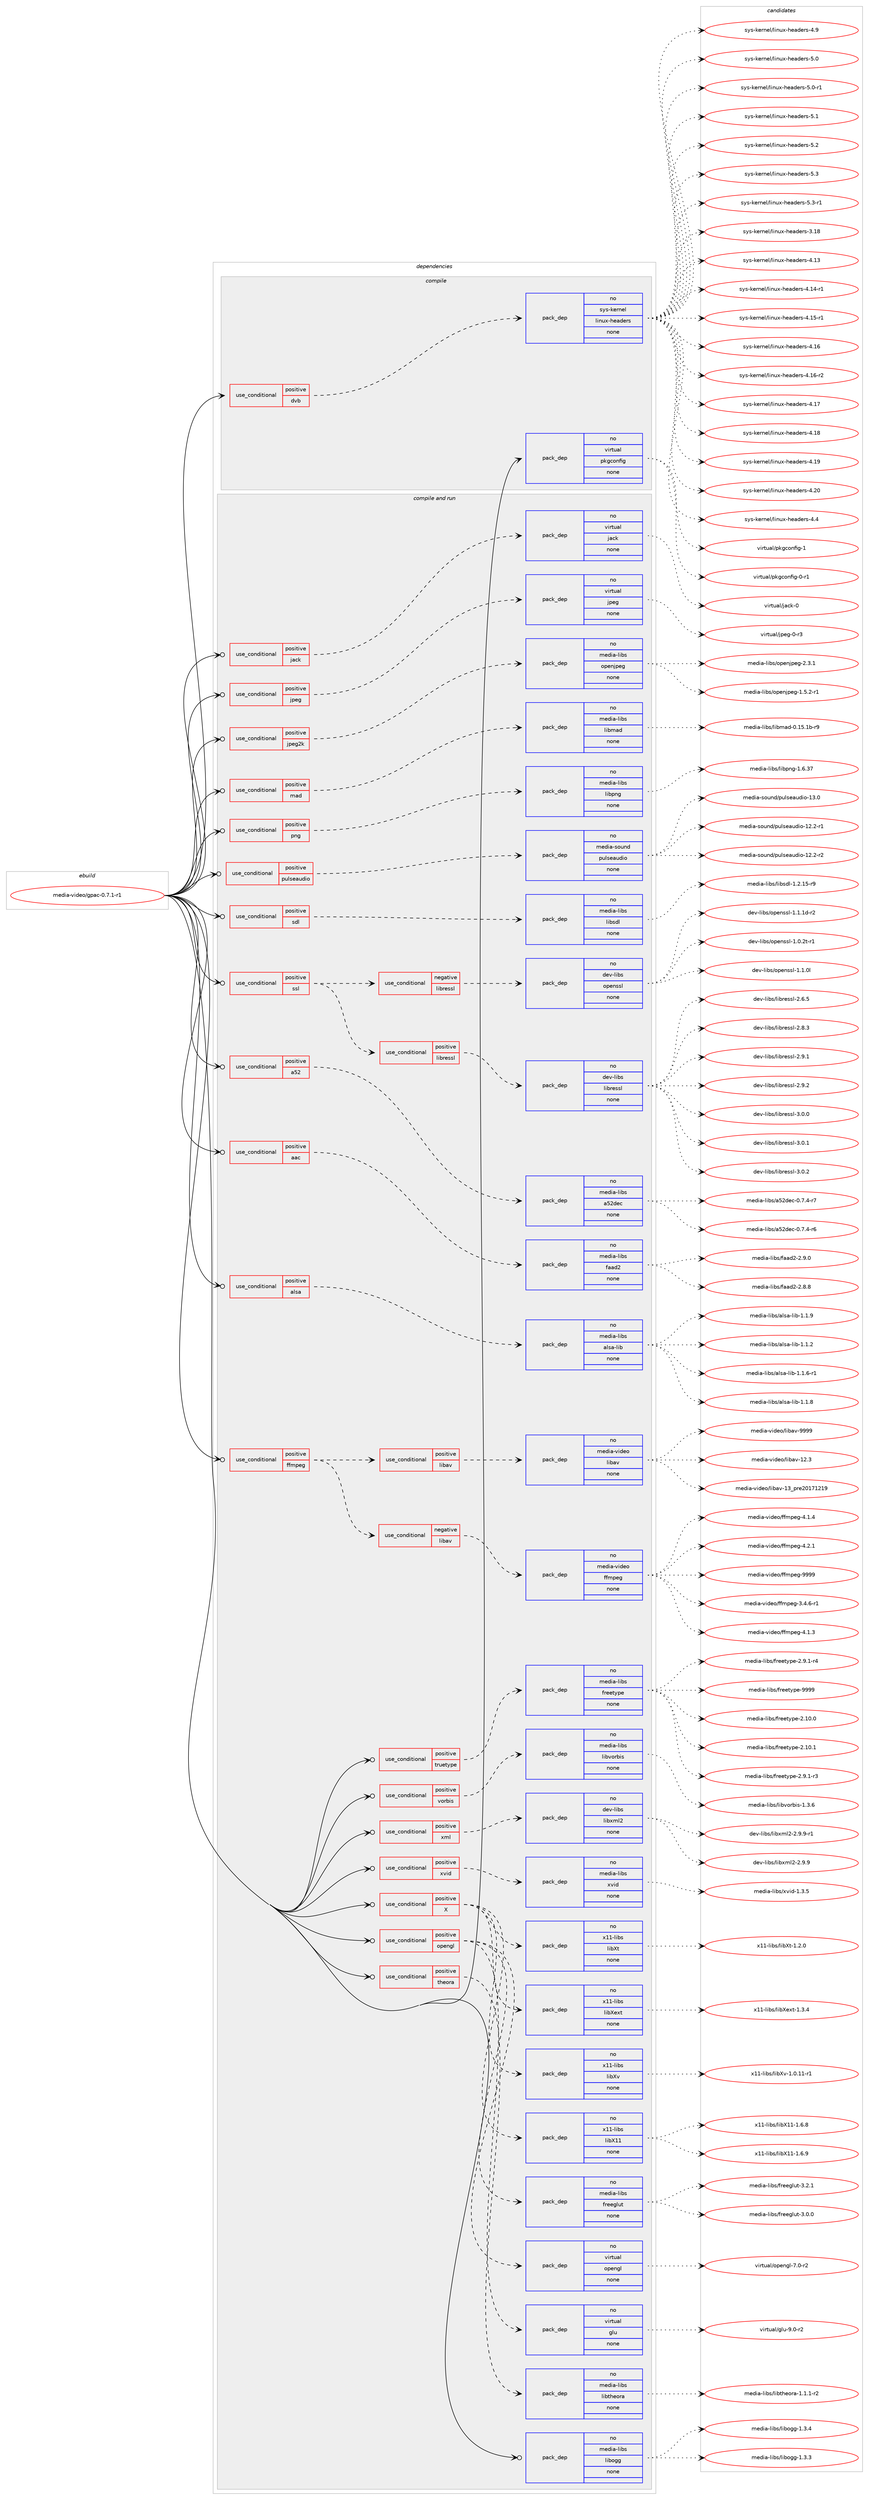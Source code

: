 digraph prolog {

# *************
# Graph options
# *************

newrank=true;
concentrate=true;
compound=true;
graph [rankdir=LR,fontname=Helvetica,fontsize=10,ranksep=1.5];#, ranksep=2.5, nodesep=0.2];
edge  [arrowhead=vee];
node  [fontname=Helvetica,fontsize=10];

# **********
# The ebuild
# **********

subgraph cluster_leftcol {
color=gray;
rank=same;
label=<<i>ebuild</i>>;
id [label="media-video/gpac-0.7.1-r1", color=red, width=4, href="../media-video/gpac-0.7.1-r1.svg"];
}

# ****************
# The dependencies
# ****************

subgraph cluster_midcol {
color=gray;
label=<<i>dependencies</i>>;
subgraph cluster_compile {
fillcolor="#eeeeee";
style=filled;
label=<<i>compile</i>>;
subgraph cond196298 {
dependency807494 [label=<<TABLE BORDER="0" CELLBORDER="1" CELLSPACING="0" CELLPADDING="4"><TR><TD ROWSPAN="3" CELLPADDING="10">use_conditional</TD></TR><TR><TD>positive</TD></TR><TR><TD>dvb</TD></TR></TABLE>>, shape=none, color=red];
subgraph pack597107 {
dependency807495 [label=<<TABLE BORDER="0" CELLBORDER="1" CELLSPACING="0" CELLPADDING="4" WIDTH="220"><TR><TD ROWSPAN="6" CELLPADDING="30">pack_dep</TD></TR><TR><TD WIDTH="110">no</TD></TR><TR><TD>sys-kernel</TD></TR><TR><TD>linux-headers</TD></TR><TR><TD>none</TD></TR><TR><TD></TD></TR></TABLE>>, shape=none, color=blue];
}
dependency807494:e -> dependency807495:w [weight=20,style="dashed",arrowhead="vee"];
}
id:e -> dependency807494:w [weight=20,style="solid",arrowhead="vee"];
subgraph pack597108 {
dependency807496 [label=<<TABLE BORDER="0" CELLBORDER="1" CELLSPACING="0" CELLPADDING="4" WIDTH="220"><TR><TD ROWSPAN="6" CELLPADDING="30">pack_dep</TD></TR><TR><TD WIDTH="110">no</TD></TR><TR><TD>virtual</TD></TR><TR><TD>pkgconfig</TD></TR><TR><TD>none</TD></TR><TR><TD></TD></TR></TABLE>>, shape=none, color=blue];
}
id:e -> dependency807496:w [weight=20,style="solid",arrowhead="vee"];
}
subgraph cluster_compileandrun {
fillcolor="#eeeeee";
style=filled;
label=<<i>compile and run</i>>;
subgraph cond196299 {
dependency807497 [label=<<TABLE BORDER="0" CELLBORDER="1" CELLSPACING="0" CELLPADDING="4"><TR><TD ROWSPAN="3" CELLPADDING="10">use_conditional</TD></TR><TR><TD>positive</TD></TR><TR><TD>X</TD></TR></TABLE>>, shape=none, color=red];
subgraph pack597109 {
dependency807498 [label=<<TABLE BORDER="0" CELLBORDER="1" CELLSPACING="0" CELLPADDING="4" WIDTH="220"><TR><TD ROWSPAN="6" CELLPADDING="30">pack_dep</TD></TR><TR><TD WIDTH="110">no</TD></TR><TR><TD>x11-libs</TD></TR><TR><TD>libXt</TD></TR><TR><TD>none</TD></TR><TR><TD></TD></TR></TABLE>>, shape=none, color=blue];
}
dependency807497:e -> dependency807498:w [weight=20,style="dashed",arrowhead="vee"];
subgraph pack597110 {
dependency807499 [label=<<TABLE BORDER="0" CELLBORDER="1" CELLSPACING="0" CELLPADDING="4" WIDTH="220"><TR><TD ROWSPAN="6" CELLPADDING="30">pack_dep</TD></TR><TR><TD WIDTH="110">no</TD></TR><TR><TD>x11-libs</TD></TR><TR><TD>libX11</TD></TR><TR><TD>none</TD></TR><TR><TD></TD></TR></TABLE>>, shape=none, color=blue];
}
dependency807497:e -> dependency807499:w [weight=20,style="dashed",arrowhead="vee"];
subgraph pack597111 {
dependency807500 [label=<<TABLE BORDER="0" CELLBORDER="1" CELLSPACING="0" CELLPADDING="4" WIDTH="220"><TR><TD ROWSPAN="6" CELLPADDING="30">pack_dep</TD></TR><TR><TD WIDTH="110">no</TD></TR><TR><TD>x11-libs</TD></TR><TR><TD>libXv</TD></TR><TR><TD>none</TD></TR><TR><TD></TD></TR></TABLE>>, shape=none, color=blue];
}
dependency807497:e -> dependency807500:w [weight=20,style="dashed",arrowhead="vee"];
subgraph pack597112 {
dependency807501 [label=<<TABLE BORDER="0" CELLBORDER="1" CELLSPACING="0" CELLPADDING="4" WIDTH="220"><TR><TD ROWSPAN="6" CELLPADDING="30">pack_dep</TD></TR><TR><TD WIDTH="110">no</TD></TR><TR><TD>x11-libs</TD></TR><TR><TD>libXext</TD></TR><TR><TD>none</TD></TR><TR><TD></TD></TR></TABLE>>, shape=none, color=blue];
}
dependency807497:e -> dependency807501:w [weight=20,style="dashed",arrowhead="vee"];
}
id:e -> dependency807497:w [weight=20,style="solid",arrowhead="odotvee"];
subgraph cond196300 {
dependency807502 [label=<<TABLE BORDER="0" CELLBORDER="1" CELLSPACING="0" CELLPADDING="4"><TR><TD ROWSPAN="3" CELLPADDING="10">use_conditional</TD></TR><TR><TD>positive</TD></TR><TR><TD>a52</TD></TR></TABLE>>, shape=none, color=red];
subgraph pack597113 {
dependency807503 [label=<<TABLE BORDER="0" CELLBORDER="1" CELLSPACING="0" CELLPADDING="4" WIDTH="220"><TR><TD ROWSPAN="6" CELLPADDING="30">pack_dep</TD></TR><TR><TD WIDTH="110">no</TD></TR><TR><TD>media-libs</TD></TR><TR><TD>a52dec</TD></TR><TR><TD>none</TD></TR><TR><TD></TD></TR></TABLE>>, shape=none, color=blue];
}
dependency807502:e -> dependency807503:w [weight=20,style="dashed",arrowhead="vee"];
}
id:e -> dependency807502:w [weight=20,style="solid",arrowhead="odotvee"];
subgraph cond196301 {
dependency807504 [label=<<TABLE BORDER="0" CELLBORDER="1" CELLSPACING="0" CELLPADDING="4"><TR><TD ROWSPAN="3" CELLPADDING="10">use_conditional</TD></TR><TR><TD>positive</TD></TR><TR><TD>aac</TD></TR></TABLE>>, shape=none, color=red];
subgraph pack597114 {
dependency807505 [label=<<TABLE BORDER="0" CELLBORDER="1" CELLSPACING="0" CELLPADDING="4" WIDTH="220"><TR><TD ROWSPAN="6" CELLPADDING="30">pack_dep</TD></TR><TR><TD WIDTH="110">no</TD></TR><TR><TD>media-libs</TD></TR><TR><TD>faad2</TD></TR><TR><TD>none</TD></TR><TR><TD></TD></TR></TABLE>>, shape=none, color=blue];
}
dependency807504:e -> dependency807505:w [weight=20,style="dashed",arrowhead="vee"];
}
id:e -> dependency807504:w [weight=20,style="solid",arrowhead="odotvee"];
subgraph cond196302 {
dependency807506 [label=<<TABLE BORDER="0" CELLBORDER="1" CELLSPACING="0" CELLPADDING="4"><TR><TD ROWSPAN="3" CELLPADDING="10">use_conditional</TD></TR><TR><TD>positive</TD></TR><TR><TD>alsa</TD></TR></TABLE>>, shape=none, color=red];
subgraph pack597115 {
dependency807507 [label=<<TABLE BORDER="0" CELLBORDER="1" CELLSPACING="0" CELLPADDING="4" WIDTH="220"><TR><TD ROWSPAN="6" CELLPADDING="30">pack_dep</TD></TR><TR><TD WIDTH="110">no</TD></TR><TR><TD>media-libs</TD></TR><TR><TD>alsa-lib</TD></TR><TR><TD>none</TD></TR><TR><TD></TD></TR></TABLE>>, shape=none, color=blue];
}
dependency807506:e -> dependency807507:w [weight=20,style="dashed",arrowhead="vee"];
}
id:e -> dependency807506:w [weight=20,style="solid",arrowhead="odotvee"];
subgraph cond196303 {
dependency807508 [label=<<TABLE BORDER="0" CELLBORDER="1" CELLSPACING="0" CELLPADDING="4"><TR><TD ROWSPAN="3" CELLPADDING="10">use_conditional</TD></TR><TR><TD>positive</TD></TR><TR><TD>ffmpeg</TD></TR></TABLE>>, shape=none, color=red];
subgraph cond196304 {
dependency807509 [label=<<TABLE BORDER="0" CELLBORDER="1" CELLSPACING="0" CELLPADDING="4"><TR><TD ROWSPAN="3" CELLPADDING="10">use_conditional</TD></TR><TR><TD>negative</TD></TR><TR><TD>libav</TD></TR></TABLE>>, shape=none, color=red];
subgraph pack597116 {
dependency807510 [label=<<TABLE BORDER="0" CELLBORDER="1" CELLSPACING="0" CELLPADDING="4" WIDTH="220"><TR><TD ROWSPAN="6" CELLPADDING="30">pack_dep</TD></TR><TR><TD WIDTH="110">no</TD></TR><TR><TD>media-video</TD></TR><TR><TD>ffmpeg</TD></TR><TR><TD>none</TD></TR><TR><TD></TD></TR></TABLE>>, shape=none, color=blue];
}
dependency807509:e -> dependency807510:w [weight=20,style="dashed",arrowhead="vee"];
}
dependency807508:e -> dependency807509:w [weight=20,style="dashed",arrowhead="vee"];
subgraph cond196305 {
dependency807511 [label=<<TABLE BORDER="0" CELLBORDER="1" CELLSPACING="0" CELLPADDING="4"><TR><TD ROWSPAN="3" CELLPADDING="10">use_conditional</TD></TR><TR><TD>positive</TD></TR><TR><TD>libav</TD></TR></TABLE>>, shape=none, color=red];
subgraph pack597117 {
dependency807512 [label=<<TABLE BORDER="0" CELLBORDER="1" CELLSPACING="0" CELLPADDING="4" WIDTH="220"><TR><TD ROWSPAN="6" CELLPADDING="30">pack_dep</TD></TR><TR><TD WIDTH="110">no</TD></TR><TR><TD>media-video</TD></TR><TR><TD>libav</TD></TR><TR><TD>none</TD></TR><TR><TD></TD></TR></TABLE>>, shape=none, color=blue];
}
dependency807511:e -> dependency807512:w [weight=20,style="dashed",arrowhead="vee"];
}
dependency807508:e -> dependency807511:w [weight=20,style="dashed",arrowhead="vee"];
}
id:e -> dependency807508:w [weight=20,style="solid",arrowhead="odotvee"];
subgraph cond196306 {
dependency807513 [label=<<TABLE BORDER="0" CELLBORDER="1" CELLSPACING="0" CELLPADDING="4"><TR><TD ROWSPAN="3" CELLPADDING="10">use_conditional</TD></TR><TR><TD>positive</TD></TR><TR><TD>jack</TD></TR></TABLE>>, shape=none, color=red];
subgraph pack597118 {
dependency807514 [label=<<TABLE BORDER="0" CELLBORDER="1" CELLSPACING="0" CELLPADDING="4" WIDTH="220"><TR><TD ROWSPAN="6" CELLPADDING="30">pack_dep</TD></TR><TR><TD WIDTH="110">no</TD></TR><TR><TD>virtual</TD></TR><TR><TD>jack</TD></TR><TR><TD>none</TD></TR><TR><TD></TD></TR></TABLE>>, shape=none, color=blue];
}
dependency807513:e -> dependency807514:w [weight=20,style="dashed",arrowhead="vee"];
}
id:e -> dependency807513:w [weight=20,style="solid",arrowhead="odotvee"];
subgraph cond196307 {
dependency807515 [label=<<TABLE BORDER="0" CELLBORDER="1" CELLSPACING="0" CELLPADDING="4"><TR><TD ROWSPAN="3" CELLPADDING="10">use_conditional</TD></TR><TR><TD>positive</TD></TR><TR><TD>jpeg</TD></TR></TABLE>>, shape=none, color=red];
subgraph pack597119 {
dependency807516 [label=<<TABLE BORDER="0" CELLBORDER="1" CELLSPACING="0" CELLPADDING="4" WIDTH="220"><TR><TD ROWSPAN="6" CELLPADDING="30">pack_dep</TD></TR><TR><TD WIDTH="110">no</TD></TR><TR><TD>virtual</TD></TR><TR><TD>jpeg</TD></TR><TR><TD>none</TD></TR><TR><TD></TD></TR></TABLE>>, shape=none, color=blue];
}
dependency807515:e -> dependency807516:w [weight=20,style="dashed",arrowhead="vee"];
}
id:e -> dependency807515:w [weight=20,style="solid",arrowhead="odotvee"];
subgraph cond196308 {
dependency807517 [label=<<TABLE BORDER="0" CELLBORDER="1" CELLSPACING="0" CELLPADDING="4"><TR><TD ROWSPAN="3" CELLPADDING="10">use_conditional</TD></TR><TR><TD>positive</TD></TR><TR><TD>jpeg2k</TD></TR></TABLE>>, shape=none, color=red];
subgraph pack597120 {
dependency807518 [label=<<TABLE BORDER="0" CELLBORDER="1" CELLSPACING="0" CELLPADDING="4" WIDTH="220"><TR><TD ROWSPAN="6" CELLPADDING="30">pack_dep</TD></TR><TR><TD WIDTH="110">no</TD></TR><TR><TD>media-libs</TD></TR><TR><TD>openjpeg</TD></TR><TR><TD>none</TD></TR><TR><TD></TD></TR></TABLE>>, shape=none, color=blue];
}
dependency807517:e -> dependency807518:w [weight=20,style="dashed",arrowhead="vee"];
}
id:e -> dependency807517:w [weight=20,style="solid",arrowhead="odotvee"];
subgraph cond196309 {
dependency807519 [label=<<TABLE BORDER="0" CELLBORDER="1" CELLSPACING="0" CELLPADDING="4"><TR><TD ROWSPAN="3" CELLPADDING="10">use_conditional</TD></TR><TR><TD>positive</TD></TR><TR><TD>mad</TD></TR></TABLE>>, shape=none, color=red];
subgraph pack597121 {
dependency807520 [label=<<TABLE BORDER="0" CELLBORDER="1" CELLSPACING="0" CELLPADDING="4" WIDTH="220"><TR><TD ROWSPAN="6" CELLPADDING="30">pack_dep</TD></TR><TR><TD WIDTH="110">no</TD></TR><TR><TD>media-libs</TD></TR><TR><TD>libmad</TD></TR><TR><TD>none</TD></TR><TR><TD></TD></TR></TABLE>>, shape=none, color=blue];
}
dependency807519:e -> dependency807520:w [weight=20,style="dashed",arrowhead="vee"];
}
id:e -> dependency807519:w [weight=20,style="solid",arrowhead="odotvee"];
subgraph cond196310 {
dependency807521 [label=<<TABLE BORDER="0" CELLBORDER="1" CELLSPACING="0" CELLPADDING="4"><TR><TD ROWSPAN="3" CELLPADDING="10">use_conditional</TD></TR><TR><TD>positive</TD></TR><TR><TD>opengl</TD></TR></TABLE>>, shape=none, color=red];
subgraph pack597122 {
dependency807522 [label=<<TABLE BORDER="0" CELLBORDER="1" CELLSPACING="0" CELLPADDING="4" WIDTH="220"><TR><TD ROWSPAN="6" CELLPADDING="30">pack_dep</TD></TR><TR><TD WIDTH="110">no</TD></TR><TR><TD>media-libs</TD></TR><TR><TD>freeglut</TD></TR><TR><TD>none</TD></TR><TR><TD></TD></TR></TABLE>>, shape=none, color=blue];
}
dependency807521:e -> dependency807522:w [weight=20,style="dashed",arrowhead="vee"];
subgraph pack597123 {
dependency807523 [label=<<TABLE BORDER="0" CELLBORDER="1" CELLSPACING="0" CELLPADDING="4" WIDTH="220"><TR><TD ROWSPAN="6" CELLPADDING="30">pack_dep</TD></TR><TR><TD WIDTH="110">no</TD></TR><TR><TD>virtual</TD></TR><TR><TD>glu</TD></TR><TR><TD>none</TD></TR><TR><TD></TD></TR></TABLE>>, shape=none, color=blue];
}
dependency807521:e -> dependency807523:w [weight=20,style="dashed",arrowhead="vee"];
subgraph pack597124 {
dependency807524 [label=<<TABLE BORDER="0" CELLBORDER="1" CELLSPACING="0" CELLPADDING="4" WIDTH="220"><TR><TD ROWSPAN="6" CELLPADDING="30">pack_dep</TD></TR><TR><TD WIDTH="110">no</TD></TR><TR><TD>virtual</TD></TR><TR><TD>opengl</TD></TR><TR><TD>none</TD></TR><TR><TD></TD></TR></TABLE>>, shape=none, color=blue];
}
dependency807521:e -> dependency807524:w [weight=20,style="dashed",arrowhead="vee"];
}
id:e -> dependency807521:w [weight=20,style="solid",arrowhead="odotvee"];
subgraph cond196311 {
dependency807525 [label=<<TABLE BORDER="0" CELLBORDER="1" CELLSPACING="0" CELLPADDING="4"><TR><TD ROWSPAN="3" CELLPADDING="10">use_conditional</TD></TR><TR><TD>positive</TD></TR><TR><TD>png</TD></TR></TABLE>>, shape=none, color=red];
subgraph pack597125 {
dependency807526 [label=<<TABLE BORDER="0" CELLBORDER="1" CELLSPACING="0" CELLPADDING="4" WIDTH="220"><TR><TD ROWSPAN="6" CELLPADDING="30">pack_dep</TD></TR><TR><TD WIDTH="110">no</TD></TR><TR><TD>media-libs</TD></TR><TR><TD>libpng</TD></TR><TR><TD>none</TD></TR><TR><TD></TD></TR></TABLE>>, shape=none, color=blue];
}
dependency807525:e -> dependency807526:w [weight=20,style="dashed",arrowhead="vee"];
}
id:e -> dependency807525:w [weight=20,style="solid",arrowhead="odotvee"];
subgraph cond196312 {
dependency807527 [label=<<TABLE BORDER="0" CELLBORDER="1" CELLSPACING="0" CELLPADDING="4"><TR><TD ROWSPAN="3" CELLPADDING="10">use_conditional</TD></TR><TR><TD>positive</TD></TR><TR><TD>pulseaudio</TD></TR></TABLE>>, shape=none, color=red];
subgraph pack597126 {
dependency807528 [label=<<TABLE BORDER="0" CELLBORDER="1" CELLSPACING="0" CELLPADDING="4" WIDTH="220"><TR><TD ROWSPAN="6" CELLPADDING="30">pack_dep</TD></TR><TR><TD WIDTH="110">no</TD></TR><TR><TD>media-sound</TD></TR><TR><TD>pulseaudio</TD></TR><TR><TD>none</TD></TR><TR><TD></TD></TR></TABLE>>, shape=none, color=blue];
}
dependency807527:e -> dependency807528:w [weight=20,style="dashed",arrowhead="vee"];
}
id:e -> dependency807527:w [weight=20,style="solid",arrowhead="odotvee"];
subgraph cond196313 {
dependency807529 [label=<<TABLE BORDER="0" CELLBORDER="1" CELLSPACING="0" CELLPADDING="4"><TR><TD ROWSPAN="3" CELLPADDING="10">use_conditional</TD></TR><TR><TD>positive</TD></TR><TR><TD>sdl</TD></TR></TABLE>>, shape=none, color=red];
subgraph pack597127 {
dependency807530 [label=<<TABLE BORDER="0" CELLBORDER="1" CELLSPACING="0" CELLPADDING="4" WIDTH="220"><TR><TD ROWSPAN="6" CELLPADDING="30">pack_dep</TD></TR><TR><TD WIDTH="110">no</TD></TR><TR><TD>media-libs</TD></TR><TR><TD>libsdl</TD></TR><TR><TD>none</TD></TR><TR><TD></TD></TR></TABLE>>, shape=none, color=blue];
}
dependency807529:e -> dependency807530:w [weight=20,style="dashed",arrowhead="vee"];
}
id:e -> dependency807529:w [weight=20,style="solid",arrowhead="odotvee"];
subgraph cond196314 {
dependency807531 [label=<<TABLE BORDER="0" CELLBORDER="1" CELLSPACING="0" CELLPADDING="4"><TR><TD ROWSPAN="3" CELLPADDING="10">use_conditional</TD></TR><TR><TD>positive</TD></TR><TR><TD>ssl</TD></TR></TABLE>>, shape=none, color=red];
subgraph cond196315 {
dependency807532 [label=<<TABLE BORDER="0" CELLBORDER="1" CELLSPACING="0" CELLPADDING="4"><TR><TD ROWSPAN="3" CELLPADDING="10">use_conditional</TD></TR><TR><TD>negative</TD></TR><TR><TD>libressl</TD></TR></TABLE>>, shape=none, color=red];
subgraph pack597128 {
dependency807533 [label=<<TABLE BORDER="0" CELLBORDER="1" CELLSPACING="0" CELLPADDING="4" WIDTH="220"><TR><TD ROWSPAN="6" CELLPADDING="30">pack_dep</TD></TR><TR><TD WIDTH="110">no</TD></TR><TR><TD>dev-libs</TD></TR><TR><TD>openssl</TD></TR><TR><TD>none</TD></TR><TR><TD></TD></TR></TABLE>>, shape=none, color=blue];
}
dependency807532:e -> dependency807533:w [weight=20,style="dashed",arrowhead="vee"];
}
dependency807531:e -> dependency807532:w [weight=20,style="dashed",arrowhead="vee"];
subgraph cond196316 {
dependency807534 [label=<<TABLE BORDER="0" CELLBORDER="1" CELLSPACING="0" CELLPADDING="4"><TR><TD ROWSPAN="3" CELLPADDING="10">use_conditional</TD></TR><TR><TD>positive</TD></TR><TR><TD>libressl</TD></TR></TABLE>>, shape=none, color=red];
subgraph pack597129 {
dependency807535 [label=<<TABLE BORDER="0" CELLBORDER="1" CELLSPACING="0" CELLPADDING="4" WIDTH="220"><TR><TD ROWSPAN="6" CELLPADDING="30">pack_dep</TD></TR><TR><TD WIDTH="110">no</TD></TR><TR><TD>dev-libs</TD></TR><TR><TD>libressl</TD></TR><TR><TD>none</TD></TR><TR><TD></TD></TR></TABLE>>, shape=none, color=blue];
}
dependency807534:e -> dependency807535:w [weight=20,style="dashed",arrowhead="vee"];
}
dependency807531:e -> dependency807534:w [weight=20,style="dashed",arrowhead="vee"];
}
id:e -> dependency807531:w [weight=20,style="solid",arrowhead="odotvee"];
subgraph cond196317 {
dependency807536 [label=<<TABLE BORDER="0" CELLBORDER="1" CELLSPACING="0" CELLPADDING="4"><TR><TD ROWSPAN="3" CELLPADDING="10">use_conditional</TD></TR><TR><TD>positive</TD></TR><TR><TD>theora</TD></TR></TABLE>>, shape=none, color=red];
subgraph pack597130 {
dependency807537 [label=<<TABLE BORDER="0" CELLBORDER="1" CELLSPACING="0" CELLPADDING="4" WIDTH="220"><TR><TD ROWSPAN="6" CELLPADDING="30">pack_dep</TD></TR><TR><TD WIDTH="110">no</TD></TR><TR><TD>media-libs</TD></TR><TR><TD>libtheora</TD></TR><TR><TD>none</TD></TR><TR><TD></TD></TR></TABLE>>, shape=none, color=blue];
}
dependency807536:e -> dependency807537:w [weight=20,style="dashed",arrowhead="vee"];
}
id:e -> dependency807536:w [weight=20,style="solid",arrowhead="odotvee"];
subgraph cond196318 {
dependency807538 [label=<<TABLE BORDER="0" CELLBORDER="1" CELLSPACING="0" CELLPADDING="4"><TR><TD ROWSPAN="3" CELLPADDING="10">use_conditional</TD></TR><TR><TD>positive</TD></TR><TR><TD>truetype</TD></TR></TABLE>>, shape=none, color=red];
subgraph pack597131 {
dependency807539 [label=<<TABLE BORDER="0" CELLBORDER="1" CELLSPACING="0" CELLPADDING="4" WIDTH="220"><TR><TD ROWSPAN="6" CELLPADDING="30">pack_dep</TD></TR><TR><TD WIDTH="110">no</TD></TR><TR><TD>media-libs</TD></TR><TR><TD>freetype</TD></TR><TR><TD>none</TD></TR><TR><TD></TD></TR></TABLE>>, shape=none, color=blue];
}
dependency807538:e -> dependency807539:w [weight=20,style="dashed",arrowhead="vee"];
}
id:e -> dependency807538:w [weight=20,style="solid",arrowhead="odotvee"];
subgraph cond196319 {
dependency807540 [label=<<TABLE BORDER="0" CELLBORDER="1" CELLSPACING="0" CELLPADDING="4"><TR><TD ROWSPAN="3" CELLPADDING="10">use_conditional</TD></TR><TR><TD>positive</TD></TR><TR><TD>vorbis</TD></TR></TABLE>>, shape=none, color=red];
subgraph pack597132 {
dependency807541 [label=<<TABLE BORDER="0" CELLBORDER="1" CELLSPACING="0" CELLPADDING="4" WIDTH="220"><TR><TD ROWSPAN="6" CELLPADDING="30">pack_dep</TD></TR><TR><TD WIDTH="110">no</TD></TR><TR><TD>media-libs</TD></TR><TR><TD>libvorbis</TD></TR><TR><TD>none</TD></TR><TR><TD></TD></TR></TABLE>>, shape=none, color=blue];
}
dependency807540:e -> dependency807541:w [weight=20,style="dashed",arrowhead="vee"];
}
id:e -> dependency807540:w [weight=20,style="solid",arrowhead="odotvee"];
subgraph cond196320 {
dependency807542 [label=<<TABLE BORDER="0" CELLBORDER="1" CELLSPACING="0" CELLPADDING="4"><TR><TD ROWSPAN="3" CELLPADDING="10">use_conditional</TD></TR><TR><TD>positive</TD></TR><TR><TD>xml</TD></TR></TABLE>>, shape=none, color=red];
subgraph pack597133 {
dependency807543 [label=<<TABLE BORDER="0" CELLBORDER="1" CELLSPACING="0" CELLPADDING="4" WIDTH="220"><TR><TD ROWSPAN="6" CELLPADDING="30">pack_dep</TD></TR><TR><TD WIDTH="110">no</TD></TR><TR><TD>dev-libs</TD></TR><TR><TD>libxml2</TD></TR><TR><TD>none</TD></TR><TR><TD></TD></TR></TABLE>>, shape=none, color=blue];
}
dependency807542:e -> dependency807543:w [weight=20,style="dashed",arrowhead="vee"];
}
id:e -> dependency807542:w [weight=20,style="solid",arrowhead="odotvee"];
subgraph cond196321 {
dependency807544 [label=<<TABLE BORDER="0" CELLBORDER="1" CELLSPACING="0" CELLPADDING="4"><TR><TD ROWSPAN="3" CELLPADDING="10">use_conditional</TD></TR><TR><TD>positive</TD></TR><TR><TD>xvid</TD></TR></TABLE>>, shape=none, color=red];
subgraph pack597134 {
dependency807545 [label=<<TABLE BORDER="0" CELLBORDER="1" CELLSPACING="0" CELLPADDING="4" WIDTH="220"><TR><TD ROWSPAN="6" CELLPADDING="30">pack_dep</TD></TR><TR><TD WIDTH="110">no</TD></TR><TR><TD>media-libs</TD></TR><TR><TD>xvid</TD></TR><TR><TD>none</TD></TR><TR><TD></TD></TR></TABLE>>, shape=none, color=blue];
}
dependency807544:e -> dependency807545:w [weight=20,style="dashed",arrowhead="vee"];
}
id:e -> dependency807544:w [weight=20,style="solid",arrowhead="odotvee"];
subgraph pack597135 {
dependency807546 [label=<<TABLE BORDER="0" CELLBORDER="1" CELLSPACING="0" CELLPADDING="4" WIDTH="220"><TR><TD ROWSPAN="6" CELLPADDING="30">pack_dep</TD></TR><TR><TD WIDTH="110">no</TD></TR><TR><TD>media-libs</TD></TR><TR><TD>libogg</TD></TR><TR><TD>none</TD></TR><TR><TD></TD></TR></TABLE>>, shape=none, color=blue];
}
id:e -> dependency807546:w [weight=20,style="solid",arrowhead="odotvee"];
}
subgraph cluster_run {
fillcolor="#eeeeee";
style=filled;
label=<<i>run</i>>;
}
}

# **************
# The candidates
# **************

subgraph cluster_choices {
rank=same;
color=gray;
label=<<i>candidates</i>>;

subgraph choice597107 {
color=black;
nodesep=1;
choice115121115451071011141101011084710810511011712045104101971001011141154551464956 [label="sys-kernel/linux-headers-3.18", color=red, width=4,href="../sys-kernel/linux-headers-3.18.svg"];
choice115121115451071011141101011084710810511011712045104101971001011141154552464951 [label="sys-kernel/linux-headers-4.13", color=red, width=4,href="../sys-kernel/linux-headers-4.13.svg"];
choice1151211154510710111411010110847108105110117120451041019710010111411545524649524511449 [label="sys-kernel/linux-headers-4.14-r1", color=red, width=4,href="../sys-kernel/linux-headers-4.14-r1.svg"];
choice1151211154510710111411010110847108105110117120451041019710010111411545524649534511449 [label="sys-kernel/linux-headers-4.15-r1", color=red, width=4,href="../sys-kernel/linux-headers-4.15-r1.svg"];
choice115121115451071011141101011084710810511011712045104101971001011141154552464954 [label="sys-kernel/linux-headers-4.16", color=red, width=4,href="../sys-kernel/linux-headers-4.16.svg"];
choice1151211154510710111411010110847108105110117120451041019710010111411545524649544511450 [label="sys-kernel/linux-headers-4.16-r2", color=red, width=4,href="../sys-kernel/linux-headers-4.16-r2.svg"];
choice115121115451071011141101011084710810511011712045104101971001011141154552464955 [label="sys-kernel/linux-headers-4.17", color=red, width=4,href="../sys-kernel/linux-headers-4.17.svg"];
choice115121115451071011141101011084710810511011712045104101971001011141154552464956 [label="sys-kernel/linux-headers-4.18", color=red, width=4,href="../sys-kernel/linux-headers-4.18.svg"];
choice115121115451071011141101011084710810511011712045104101971001011141154552464957 [label="sys-kernel/linux-headers-4.19", color=red, width=4,href="../sys-kernel/linux-headers-4.19.svg"];
choice115121115451071011141101011084710810511011712045104101971001011141154552465048 [label="sys-kernel/linux-headers-4.20", color=red, width=4,href="../sys-kernel/linux-headers-4.20.svg"];
choice1151211154510710111411010110847108105110117120451041019710010111411545524652 [label="sys-kernel/linux-headers-4.4", color=red, width=4,href="../sys-kernel/linux-headers-4.4.svg"];
choice1151211154510710111411010110847108105110117120451041019710010111411545524657 [label="sys-kernel/linux-headers-4.9", color=red, width=4,href="../sys-kernel/linux-headers-4.9.svg"];
choice1151211154510710111411010110847108105110117120451041019710010111411545534648 [label="sys-kernel/linux-headers-5.0", color=red, width=4,href="../sys-kernel/linux-headers-5.0.svg"];
choice11512111545107101114110101108471081051101171204510410197100101114115455346484511449 [label="sys-kernel/linux-headers-5.0-r1", color=red, width=4,href="../sys-kernel/linux-headers-5.0-r1.svg"];
choice1151211154510710111411010110847108105110117120451041019710010111411545534649 [label="sys-kernel/linux-headers-5.1", color=red, width=4,href="../sys-kernel/linux-headers-5.1.svg"];
choice1151211154510710111411010110847108105110117120451041019710010111411545534650 [label="sys-kernel/linux-headers-5.2", color=red, width=4,href="../sys-kernel/linux-headers-5.2.svg"];
choice1151211154510710111411010110847108105110117120451041019710010111411545534651 [label="sys-kernel/linux-headers-5.3", color=red, width=4,href="../sys-kernel/linux-headers-5.3.svg"];
choice11512111545107101114110101108471081051101171204510410197100101114115455346514511449 [label="sys-kernel/linux-headers-5.3-r1", color=red, width=4,href="../sys-kernel/linux-headers-5.3-r1.svg"];
dependency807495:e -> choice115121115451071011141101011084710810511011712045104101971001011141154551464956:w [style=dotted,weight="100"];
dependency807495:e -> choice115121115451071011141101011084710810511011712045104101971001011141154552464951:w [style=dotted,weight="100"];
dependency807495:e -> choice1151211154510710111411010110847108105110117120451041019710010111411545524649524511449:w [style=dotted,weight="100"];
dependency807495:e -> choice1151211154510710111411010110847108105110117120451041019710010111411545524649534511449:w [style=dotted,weight="100"];
dependency807495:e -> choice115121115451071011141101011084710810511011712045104101971001011141154552464954:w [style=dotted,weight="100"];
dependency807495:e -> choice1151211154510710111411010110847108105110117120451041019710010111411545524649544511450:w [style=dotted,weight="100"];
dependency807495:e -> choice115121115451071011141101011084710810511011712045104101971001011141154552464955:w [style=dotted,weight="100"];
dependency807495:e -> choice115121115451071011141101011084710810511011712045104101971001011141154552464956:w [style=dotted,weight="100"];
dependency807495:e -> choice115121115451071011141101011084710810511011712045104101971001011141154552464957:w [style=dotted,weight="100"];
dependency807495:e -> choice115121115451071011141101011084710810511011712045104101971001011141154552465048:w [style=dotted,weight="100"];
dependency807495:e -> choice1151211154510710111411010110847108105110117120451041019710010111411545524652:w [style=dotted,weight="100"];
dependency807495:e -> choice1151211154510710111411010110847108105110117120451041019710010111411545524657:w [style=dotted,weight="100"];
dependency807495:e -> choice1151211154510710111411010110847108105110117120451041019710010111411545534648:w [style=dotted,weight="100"];
dependency807495:e -> choice11512111545107101114110101108471081051101171204510410197100101114115455346484511449:w [style=dotted,weight="100"];
dependency807495:e -> choice1151211154510710111411010110847108105110117120451041019710010111411545534649:w [style=dotted,weight="100"];
dependency807495:e -> choice1151211154510710111411010110847108105110117120451041019710010111411545534650:w [style=dotted,weight="100"];
dependency807495:e -> choice1151211154510710111411010110847108105110117120451041019710010111411545534651:w [style=dotted,weight="100"];
dependency807495:e -> choice11512111545107101114110101108471081051101171204510410197100101114115455346514511449:w [style=dotted,weight="100"];
}
subgraph choice597108 {
color=black;
nodesep=1;
choice11810511411611797108471121071039911111010210510345484511449 [label="virtual/pkgconfig-0-r1", color=red, width=4,href="../virtual/pkgconfig-0-r1.svg"];
choice1181051141161179710847112107103991111101021051034549 [label="virtual/pkgconfig-1", color=red, width=4,href="../virtual/pkgconfig-1.svg"];
dependency807496:e -> choice11810511411611797108471121071039911111010210510345484511449:w [style=dotted,weight="100"];
dependency807496:e -> choice1181051141161179710847112107103991111101021051034549:w [style=dotted,weight="100"];
}
subgraph choice597109 {
color=black;
nodesep=1;
choice12049494510810598115471081059888116454946504648 [label="x11-libs/libXt-1.2.0", color=red, width=4,href="../x11-libs/libXt-1.2.0.svg"];
dependency807498:e -> choice12049494510810598115471081059888116454946504648:w [style=dotted,weight="100"];
}
subgraph choice597110 {
color=black;
nodesep=1;
choice120494945108105981154710810598884949454946544656 [label="x11-libs/libX11-1.6.8", color=red, width=4,href="../x11-libs/libX11-1.6.8.svg"];
choice120494945108105981154710810598884949454946544657 [label="x11-libs/libX11-1.6.9", color=red, width=4,href="../x11-libs/libX11-1.6.9.svg"];
dependency807499:e -> choice120494945108105981154710810598884949454946544656:w [style=dotted,weight="100"];
dependency807499:e -> choice120494945108105981154710810598884949454946544657:w [style=dotted,weight="100"];
}
subgraph choice597111 {
color=black;
nodesep=1;
choice12049494510810598115471081059888118454946484649494511449 [label="x11-libs/libXv-1.0.11-r1", color=red, width=4,href="../x11-libs/libXv-1.0.11-r1.svg"];
dependency807500:e -> choice12049494510810598115471081059888118454946484649494511449:w [style=dotted,weight="100"];
}
subgraph choice597112 {
color=black;
nodesep=1;
choice12049494510810598115471081059888101120116454946514652 [label="x11-libs/libXext-1.3.4", color=red, width=4,href="../x11-libs/libXext-1.3.4.svg"];
dependency807501:e -> choice12049494510810598115471081059888101120116454946514652:w [style=dotted,weight="100"];
}
subgraph choice597113 {
color=black;
nodesep=1;
choice10910110010597451081059811547975350100101994548465546524511454 [label="media-libs/a52dec-0.7.4-r6", color=red, width=4,href="../media-libs/a52dec-0.7.4-r6.svg"];
choice10910110010597451081059811547975350100101994548465546524511455 [label="media-libs/a52dec-0.7.4-r7", color=red, width=4,href="../media-libs/a52dec-0.7.4-r7.svg"];
dependency807503:e -> choice10910110010597451081059811547975350100101994548465546524511454:w [style=dotted,weight="100"];
dependency807503:e -> choice10910110010597451081059811547975350100101994548465546524511455:w [style=dotted,weight="100"];
}
subgraph choice597114 {
color=black;
nodesep=1;
choice10910110010597451081059811547102979710050455046564656 [label="media-libs/faad2-2.8.8", color=red, width=4,href="../media-libs/faad2-2.8.8.svg"];
choice10910110010597451081059811547102979710050455046574648 [label="media-libs/faad2-2.9.0", color=red, width=4,href="../media-libs/faad2-2.9.0.svg"];
dependency807505:e -> choice10910110010597451081059811547102979710050455046564656:w [style=dotted,weight="100"];
dependency807505:e -> choice10910110010597451081059811547102979710050455046574648:w [style=dotted,weight="100"];
}
subgraph choice597115 {
color=black;
nodesep=1;
choice1091011001059745108105981154797108115974510810598454946494650 [label="media-libs/alsa-lib-1.1.2", color=red, width=4,href="../media-libs/alsa-lib-1.1.2.svg"];
choice10910110010597451081059811547971081159745108105984549464946544511449 [label="media-libs/alsa-lib-1.1.6-r1", color=red, width=4,href="../media-libs/alsa-lib-1.1.6-r1.svg"];
choice1091011001059745108105981154797108115974510810598454946494656 [label="media-libs/alsa-lib-1.1.8", color=red, width=4,href="../media-libs/alsa-lib-1.1.8.svg"];
choice1091011001059745108105981154797108115974510810598454946494657 [label="media-libs/alsa-lib-1.1.9", color=red, width=4,href="../media-libs/alsa-lib-1.1.9.svg"];
dependency807507:e -> choice1091011001059745108105981154797108115974510810598454946494650:w [style=dotted,weight="100"];
dependency807507:e -> choice10910110010597451081059811547971081159745108105984549464946544511449:w [style=dotted,weight="100"];
dependency807507:e -> choice1091011001059745108105981154797108115974510810598454946494656:w [style=dotted,weight="100"];
dependency807507:e -> choice1091011001059745108105981154797108115974510810598454946494657:w [style=dotted,weight="100"];
}
subgraph choice597116 {
color=black;
nodesep=1;
choice1091011001059745118105100101111471021021091121011034551465246544511449 [label="media-video/ffmpeg-3.4.6-r1", color=red, width=4,href="../media-video/ffmpeg-3.4.6-r1.svg"];
choice109101100105974511810510010111147102102109112101103455246494651 [label="media-video/ffmpeg-4.1.3", color=red, width=4,href="../media-video/ffmpeg-4.1.3.svg"];
choice109101100105974511810510010111147102102109112101103455246494652 [label="media-video/ffmpeg-4.1.4", color=red, width=4,href="../media-video/ffmpeg-4.1.4.svg"];
choice109101100105974511810510010111147102102109112101103455246504649 [label="media-video/ffmpeg-4.2.1", color=red, width=4,href="../media-video/ffmpeg-4.2.1.svg"];
choice1091011001059745118105100101111471021021091121011034557575757 [label="media-video/ffmpeg-9999", color=red, width=4,href="../media-video/ffmpeg-9999.svg"];
dependency807510:e -> choice1091011001059745118105100101111471021021091121011034551465246544511449:w [style=dotted,weight="100"];
dependency807510:e -> choice109101100105974511810510010111147102102109112101103455246494651:w [style=dotted,weight="100"];
dependency807510:e -> choice109101100105974511810510010111147102102109112101103455246494652:w [style=dotted,weight="100"];
dependency807510:e -> choice109101100105974511810510010111147102102109112101103455246504649:w [style=dotted,weight="100"];
dependency807510:e -> choice1091011001059745118105100101111471021021091121011034557575757:w [style=dotted,weight="100"];
}
subgraph choice597117 {
color=black;
nodesep=1;
choice10910110010597451181051001011114710810598971184549504651 [label="media-video/libav-12.3", color=red, width=4,href="../media-video/libav-12.3.svg"];
choice1091011001059745118105100101111471081059897118454951951121141015048495549504957 [label="media-video/libav-13_pre20171219", color=red, width=4,href="../media-video/libav-13_pre20171219.svg"];
choice10910110010597451181051001011114710810598971184557575757 [label="media-video/libav-9999", color=red, width=4,href="../media-video/libav-9999.svg"];
dependency807512:e -> choice10910110010597451181051001011114710810598971184549504651:w [style=dotted,weight="100"];
dependency807512:e -> choice1091011001059745118105100101111471081059897118454951951121141015048495549504957:w [style=dotted,weight="100"];
dependency807512:e -> choice10910110010597451181051001011114710810598971184557575757:w [style=dotted,weight="100"];
}
subgraph choice597118 {
color=black;
nodesep=1;
choice118105114116117971084710697991074548 [label="virtual/jack-0", color=red, width=4,href="../virtual/jack-0.svg"];
dependency807514:e -> choice118105114116117971084710697991074548:w [style=dotted,weight="100"];
}
subgraph choice597119 {
color=black;
nodesep=1;
choice118105114116117971084710611210110345484511451 [label="virtual/jpeg-0-r3", color=red, width=4,href="../virtual/jpeg-0-r3.svg"];
dependency807516:e -> choice118105114116117971084710611210110345484511451:w [style=dotted,weight="100"];
}
subgraph choice597120 {
color=black;
nodesep=1;
choice109101100105974510810598115471111121011101061121011034549465346504511449 [label="media-libs/openjpeg-1.5.2-r1", color=red, width=4,href="../media-libs/openjpeg-1.5.2-r1.svg"];
choice10910110010597451081059811547111112101110106112101103455046514649 [label="media-libs/openjpeg-2.3.1", color=red, width=4,href="../media-libs/openjpeg-2.3.1.svg"];
dependency807518:e -> choice109101100105974510810598115471111121011101061121011034549465346504511449:w [style=dotted,weight="100"];
dependency807518:e -> choice10910110010597451081059811547111112101110106112101103455046514649:w [style=dotted,weight="100"];
}
subgraph choice597121 {
color=black;
nodesep=1;
choice10910110010597451081059811547108105981099710045484649534649984511457 [label="media-libs/libmad-0.15.1b-r9", color=red, width=4,href="../media-libs/libmad-0.15.1b-r9.svg"];
dependency807520:e -> choice10910110010597451081059811547108105981099710045484649534649984511457:w [style=dotted,weight="100"];
}
subgraph choice597122 {
color=black;
nodesep=1;
choice10910110010597451081059811547102114101101103108117116455146484648 [label="media-libs/freeglut-3.0.0", color=red, width=4,href="../media-libs/freeglut-3.0.0.svg"];
choice10910110010597451081059811547102114101101103108117116455146504649 [label="media-libs/freeglut-3.2.1", color=red, width=4,href="../media-libs/freeglut-3.2.1.svg"];
dependency807522:e -> choice10910110010597451081059811547102114101101103108117116455146484648:w [style=dotted,weight="100"];
dependency807522:e -> choice10910110010597451081059811547102114101101103108117116455146504649:w [style=dotted,weight="100"];
}
subgraph choice597123 {
color=black;
nodesep=1;
choice1181051141161179710847103108117455746484511450 [label="virtual/glu-9.0-r2", color=red, width=4,href="../virtual/glu-9.0-r2.svg"];
dependency807523:e -> choice1181051141161179710847103108117455746484511450:w [style=dotted,weight="100"];
}
subgraph choice597124 {
color=black;
nodesep=1;
choice1181051141161179710847111112101110103108455546484511450 [label="virtual/opengl-7.0-r2", color=red, width=4,href="../virtual/opengl-7.0-r2.svg"];
dependency807524:e -> choice1181051141161179710847111112101110103108455546484511450:w [style=dotted,weight="100"];
}
subgraph choice597125 {
color=black;
nodesep=1;
choice109101100105974510810598115471081059811211010345494654465155 [label="media-libs/libpng-1.6.37", color=red, width=4,href="../media-libs/libpng-1.6.37.svg"];
dependency807526:e -> choice109101100105974510810598115471081059811211010345494654465155:w [style=dotted,weight="100"];
}
subgraph choice597126 {
color=black;
nodesep=1;
choice1091011001059745115111117110100471121171081151019711710010511145495046504511449 [label="media-sound/pulseaudio-12.2-r1", color=red, width=4,href="../media-sound/pulseaudio-12.2-r1.svg"];
choice1091011001059745115111117110100471121171081151019711710010511145495046504511450 [label="media-sound/pulseaudio-12.2-r2", color=red, width=4,href="../media-sound/pulseaudio-12.2-r2.svg"];
choice109101100105974511511111711010047112117108115101971171001051114549514648 [label="media-sound/pulseaudio-13.0", color=red, width=4,href="../media-sound/pulseaudio-13.0.svg"];
dependency807528:e -> choice1091011001059745115111117110100471121171081151019711710010511145495046504511449:w [style=dotted,weight="100"];
dependency807528:e -> choice1091011001059745115111117110100471121171081151019711710010511145495046504511450:w [style=dotted,weight="100"];
dependency807528:e -> choice109101100105974511511111711010047112117108115101971171001051114549514648:w [style=dotted,weight="100"];
}
subgraph choice597127 {
color=black;
nodesep=1;
choice1091011001059745108105981154710810598115100108454946504649534511457 [label="media-libs/libsdl-1.2.15-r9", color=red, width=4,href="../media-libs/libsdl-1.2.15-r9.svg"];
dependency807530:e -> choice1091011001059745108105981154710810598115100108454946504649534511457:w [style=dotted,weight="100"];
}
subgraph choice597128 {
color=black;
nodesep=1;
choice1001011184510810598115471111121011101151151084549464846501164511449 [label="dev-libs/openssl-1.0.2t-r1", color=red, width=4,href="../dev-libs/openssl-1.0.2t-r1.svg"];
choice100101118451081059811547111112101110115115108454946494648108 [label="dev-libs/openssl-1.1.0l", color=red, width=4,href="../dev-libs/openssl-1.1.0l.svg"];
choice1001011184510810598115471111121011101151151084549464946491004511450 [label="dev-libs/openssl-1.1.1d-r2", color=red, width=4,href="../dev-libs/openssl-1.1.1d-r2.svg"];
dependency807533:e -> choice1001011184510810598115471111121011101151151084549464846501164511449:w [style=dotted,weight="100"];
dependency807533:e -> choice100101118451081059811547111112101110115115108454946494648108:w [style=dotted,weight="100"];
dependency807533:e -> choice1001011184510810598115471111121011101151151084549464946491004511450:w [style=dotted,weight="100"];
}
subgraph choice597129 {
color=black;
nodesep=1;
choice10010111845108105981154710810598114101115115108455046544653 [label="dev-libs/libressl-2.6.5", color=red, width=4,href="../dev-libs/libressl-2.6.5.svg"];
choice10010111845108105981154710810598114101115115108455046564651 [label="dev-libs/libressl-2.8.3", color=red, width=4,href="../dev-libs/libressl-2.8.3.svg"];
choice10010111845108105981154710810598114101115115108455046574649 [label="dev-libs/libressl-2.9.1", color=red, width=4,href="../dev-libs/libressl-2.9.1.svg"];
choice10010111845108105981154710810598114101115115108455046574650 [label="dev-libs/libressl-2.9.2", color=red, width=4,href="../dev-libs/libressl-2.9.2.svg"];
choice10010111845108105981154710810598114101115115108455146484648 [label="dev-libs/libressl-3.0.0", color=red, width=4,href="../dev-libs/libressl-3.0.0.svg"];
choice10010111845108105981154710810598114101115115108455146484649 [label="dev-libs/libressl-3.0.1", color=red, width=4,href="../dev-libs/libressl-3.0.1.svg"];
choice10010111845108105981154710810598114101115115108455146484650 [label="dev-libs/libressl-3.0.2", color=red, width=4,href="../dev-libs/libressl-3.0.2.svg"];
dependency807535:e -> choice10010111845108105981154710810598114101115115108455046544653:w [style=dotted,weight="100"];
dependency807535:e -> choice10010111845108105981154710810598114101115115108455046564651:w [style=dotted,weight="100"];
dependency807535:e -> choice10010111845108105981154710810598114101115115108455046574649:w [style=dotted,weight="100"];
dependency807535:e -> choice10010111845108105981154710810598114101115115108455046574650:w [style=dotted,weight="100"];
dependency807535:e -> choice10010111845108105981154710810598114101115115108455146484648:w [style=dotted,weight="100"];
dependency807535:e -> choice10010111845108105981154710810598114101115115108455146484649:w [style=dotted,weight="100"];
dependency807535:e -> choice10010111845108105981154710810598114101115115108455146484650:w [style=dotted,weight="100"];
}
subgraph choice597130 {
color=black;
nodesep=1;
choice1091011001059745108105981154710810598116104101111114974549464946494511450 [label="media-libs/libtheora-1.1.1-r2", color=red, width=4,href="../media-libs/libtheora-1.1.1-r2.svg"];
dependency807537:e -> choice1091011001059745108105981154710810598116104101111114974549464946494511450:w [style=dotted,weight="100"];
}
subgraph choice597131 {
color=black;
nodesep=1;
choice1091011001059745108105981154710211410110111612111210145504649484648 [label="media-libs/freetype-2.10.0", color=red, width=4,href="../media-libs/freetype-2.10.0.svg"];
choice1091011001059745108105981154710211410110111612111210145504649484649 [label="media-libs/freetype-2.10.1", color=red, width=4,href="../media-libs/freetype-2.10.1.svg"];
choice109101100105974510810598115471021141011011161211121014550465746494511451 [label="media-libs/freetype-2.9.1-r3", color=red, width=4,href="../media-libs/freetype-2.9.1-r3.svg"];
choice109101100105974510810598115471021141011011161211121014550465746494511452 [label="media-libs/freetype-2.9.1-r4", color=red, width=4,href="../media-libs/freetype-2.9.1-r4.svg"];
choice109101100105974510810598115471021141011011161211121014557575757 [label="media-libs/freetype-9999", color=red, width=4,href="../media-libs/freetype-9999.svg"];
dependency807539:e -> choice1091011001059745108105981154710211410110111612111210145504649484648:w [style=dotted,weight="100"];
dependency807539:e -> choice1091011001059745108105981154710211410110111612111210145504649484649:w [style=dotted,weight="100"];
dependency807539:e -> choice109101100105974510810598115471021141011011161211121014550465746494511451:w [style=dotted,weight="100"];
dependency807539:e -> choice109101100105974510810598115471021141011011161211121014550465746494511452:w [style=dotted,weight="100"];
dependency807539:e -> choice109101100105974510810598115471021141011011161211121014557575757:w [style=dotted,weight="100"];
}
subgraph choice597132 {
color=black;
nodesep=1;
choice109101100105974510810598115471081059811811111498105115454946514654 [label="media-libs/libvorbis-1.3.6", color=red, width=4,href="../media-libs/libvorbis-1.3.6.svg"];
dependency807541:e -> choice109101100105974510810598115471081059811811111498105115454946514654:w [style=dotted,weight="100"];
}
subgraph choice597133 {
color=black;
nodesep=1;
choice1001011184510810598115471081059812010910850455046574657 [label="dev-libs/libxml2-2.9.9", color=red, width=4,href="../dev-libs/libxml2-2.9.9.svg"];
choice10010111845108105981154710810598120109108504550465746574511449 [label="dev-libs/libxml2-2.9.9-r1", color=red, width=4,href="../dev-libs/libxml2-2.9.9-r1.svg"];
dependency807543:e -> choice1001011184510810598115471081059812010910850455046574657:w [style=dotted,weight="100"];
dependency807543:e -> choice10010111845108105981154710810598120109108504550465746574511449:w [style=dotted,weight="100"];
}
subgraph choice597134 {
color=black;
nodesep=1;
choice10910110010597451081059811547120118105100454946514653 [label="media-libs/xvid-1.3.5", color=red, width=4,href="../media-libs/xvid-1.3.5.svg"];
dependency807545:e -> choice10910110010597451081059811547120118105100454946514653:w [style=dotted,weight="100"];
}
subgraph choice597135 {
color=black;
nodesep=1;
choice1091011001059745108105981154710810598111103103454946514651 [label="media-libs/libogg-1.3.3", color=red, width=4,href="../media-libs/libogg-1.3.3.svg"];
choice1091011001059745108105981154710810598111103103454946514652 [label="media-libs/libogg-1.3.4", color=red, width=4,href="../media-libs/libogg-1.3.4.svg"];
dependency807546:e -> choice1091011001059745108105981154710810598111103103454946514651:w [style=dotted,weight="100"];
dependency807546:e -> choice1091011001059745108105981154710810598111103103454946514652:w [style=dotted,weight="100"];
}
}

}
